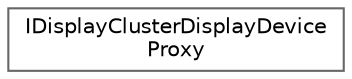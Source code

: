 digraph "Graphical Class Hierarchy"
{
 // INTERACTIVE_SVG=YES
 // LATEX_PDF_SIZE
  bgcolor="transparent";
  edge [fontname=Helvetica,fontsize=10,labelfontname=Helvetica,labelfontsize=10];
  node [fontname=Helvetica,fontsize=10,shape=box,height=0.2,width=0.4];
  rankdir="LR";
  Node0 [id="Node000000",label="IDisplayClusterDisplayDevice\lProxy",height=0.2,width=0.4,color="grey40", fillcolor="white", style="filled",URL="$df/d0a/classIDisplayClusterDisplayDeviceProxy.html",tooltip="Display Device Proxy object interface [rendering thread]."];
}
